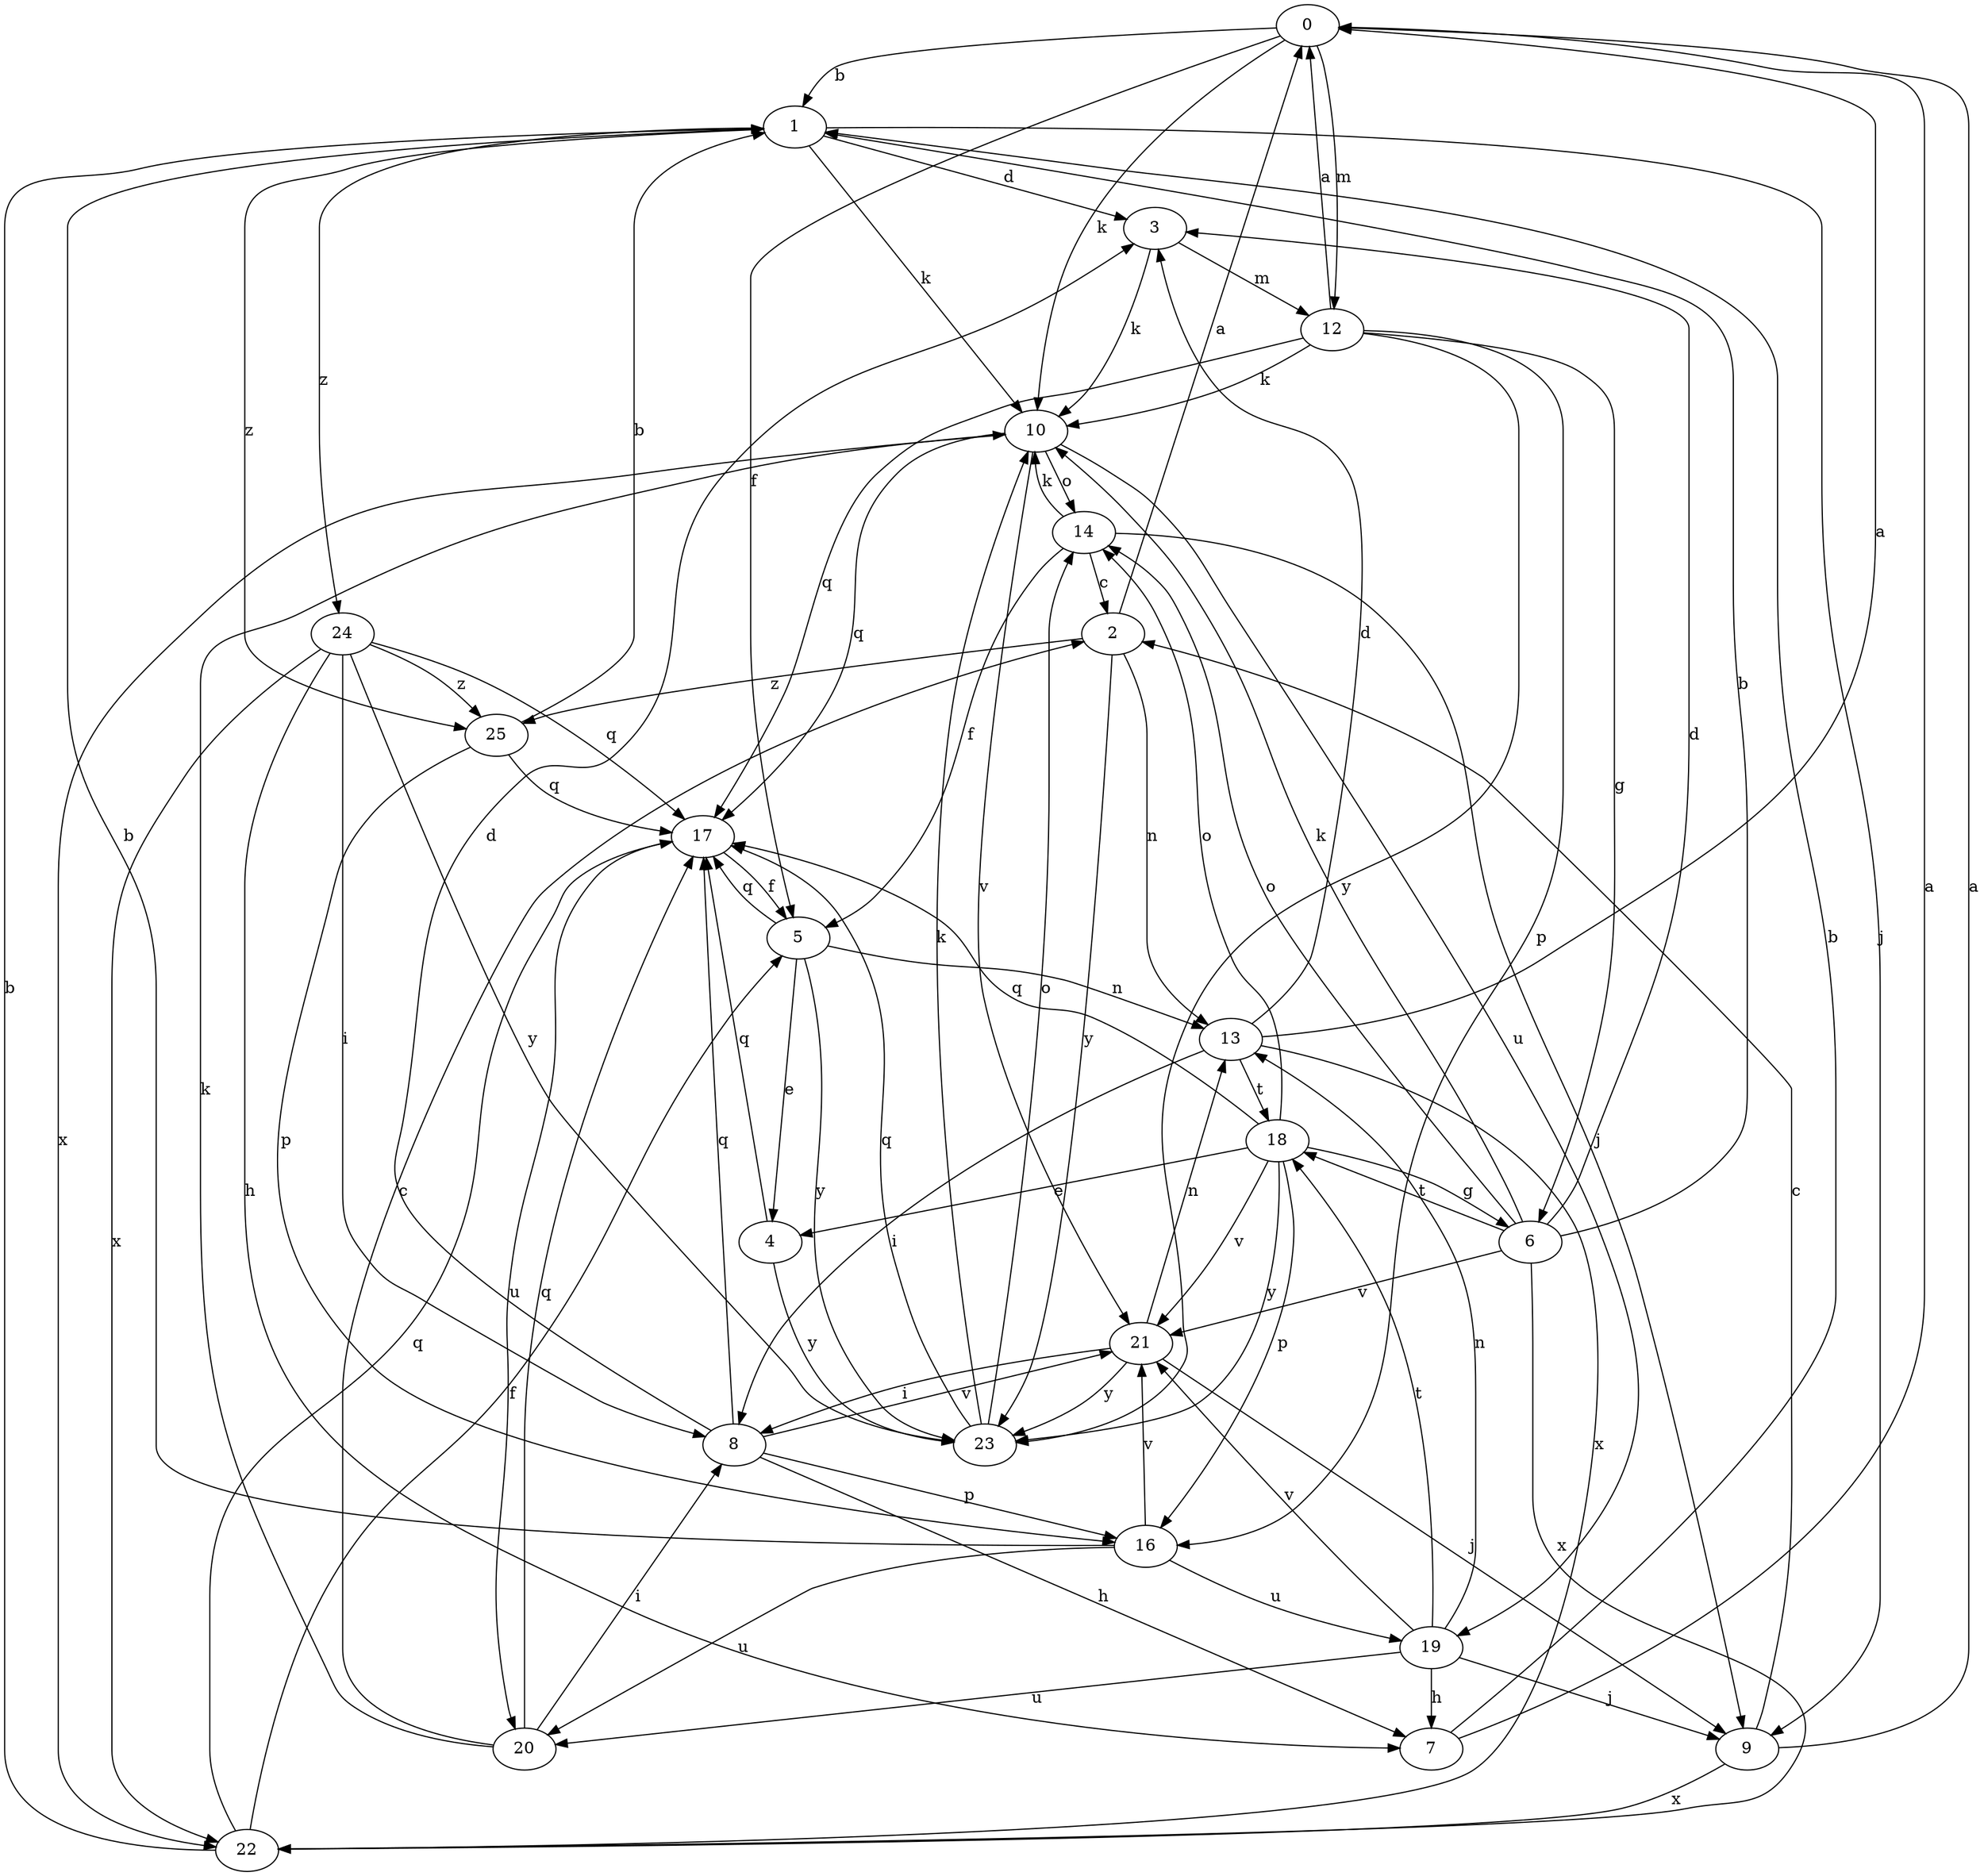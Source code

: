 strict digraph  {
0;
1;
2;
3;
4;
5;
6;
7;
8;
9;
10;
12;
13;
14;
16;
17;
18;
19;
20;
21;
22;
23;
24;
25;
0 -> 1  [label=b];
0 -> 5  [label=f];
0 -> 10  [label=k];
0 -> 12  [label=m];
1 -> 3  [label=d];
1 -> 9  [label=j];
1 -> 10  [label=k];
1 -> 24  [label=z];
1 -> 25  [label=z];
2 -> 0  [label=a];
2 -> 13  [label=n];
2 -> 23  [label=y];
2 -> 25  [label=z];
3 -> 10  [label=k];
3 -> 12  [label=m];
4 -> 17  [label=q];
4 -> 23  [label=y];
5 -> 4  [label=e];
5 -> 13  [label=n];
5 -> 17  [label=q];
5 -> 23  [label=y];
6 -> 1  [label=b];
6 -> 3  [label=d];
6 -> 10  [label=k];
6 -> 14  [label=o];
6 -> 18  [label=t];
6 -> 21  [label=v];
6 -> 22  [label=x];
7 -> 0  [label=a];
7 -> 1  [label=b];
8 -> 3  [label=d];
8 -> 7  [label=h];
8 -> 16  [label=p];
8 -> 17  [label=q];
8 -> 21  [label=v];
9 -> 0  [label=a];
9 -> 2  [label=c];
9 -> 22  [label=x];
10 -> 14  [label=o];
10 -> 17  [label=q];
10 -> 19  [label=u];
10 -> 21  [label=v];
10 -> 22  [label=x];
12 -> 0  [label=a];
12 -> 6  [label=g];
12 -> 10  [label=k];
12 -> 16  [label=p];
12 -> 17  [label=q];
12 -> 23  [label=y];
13 -> 0  [label=a];
13 -> 3  [label=d];
13 -> 8  [label=i];
13 -> 18  [label=t];
13 -> 22  [label=x];
14 -> 2  [label=c];
14 -> 5  [label=f];
14 -> 9  [label=j];
14 -> 10  [label=k];
16 -> 1  [label=b];
16 -> 19  [label=u];
16 -> 20  [label=u];
16 -> 21  [label=v];
17 -> 5  [label=f];
17 -> 20  [label=u];
18 -> 4  [label=e];
18 -> 6  [label=g];
18 -> 14  [label=o];
18 -> 16  [label=p];
18 -> 17  [label=q];
18 -> 21  [label=v];
18 -> 23  [label=y];
19 -> 7  [label=h];
19 -> 9  [label=j];
19 -> 13  [label=n];
19 -> 18  [label=t];
19 -> 20  [label=u];
19 -> 21  [label=v];
20 -> 2  [label=c];
20 -> 8  [label=i];
20 -> 10  [label=k];
20 -> 17  [label=q];
21 -> 8  [label=i];
21 -> 9  [label=j];
21 -> 13  [label=n];
21 -> 23  [label=y];
22 -> 1  [label=b];
22 -> 5  [label=f];
22 -> 17  [label=q];
23 -> 10  [label=k];
23 -> 14  [label=o];
23 -> 17  [label=q];
24 -> 7  [label=h];
24 -> 8  [label=i];
24 -> 17  [label=q];
24 -> 22  [label=x];
24 -> 23  [label=y];
24 -> 25  [label=z];
25 -> 1  [label=b];
25 -> 16  [label=p];
25 -> 17  [label=q];
}
